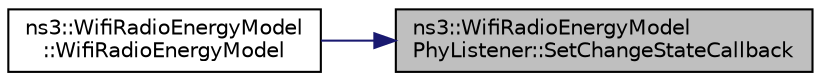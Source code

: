 digraph "ns3::WifiRadioEnergyModelPhyListener::SetChangeStateCallback"
{
 // LATEX_PDF_SIZE
  edge [fontname="Helvetica",fontsize="10",labelfontname="Helvetica",labelfontsize="10"];
  node [fontname="Helvetica",fontsize="10",shape=record];
  rankdir="RL";
  Node1 [label="ns3::WifiRadioEnergyModel\lPhyListener::SetChangeStateCallback",height=0.2,width=0.4,color="black", fillcolor="grey75", style="filled", fontcolor="black",tooltip="Sets the change state callback."];
  Node1 -> Node2 [dir="back",color="midnightblue",fontsize="10",style="solid",fontname="Helvetica"];
  Node2 [label="ns3::WifiRadioEnergyModel\l::WifiRadioEnergyModel",height=0.2,width=0.4,color="black", fillcolor="white", style="filled",URL="$classns3_1_1_wifi_radio_energy_model.html#a6b0e21d95458627bd77d2dc7cbed349b",tooltip=" "];
}
